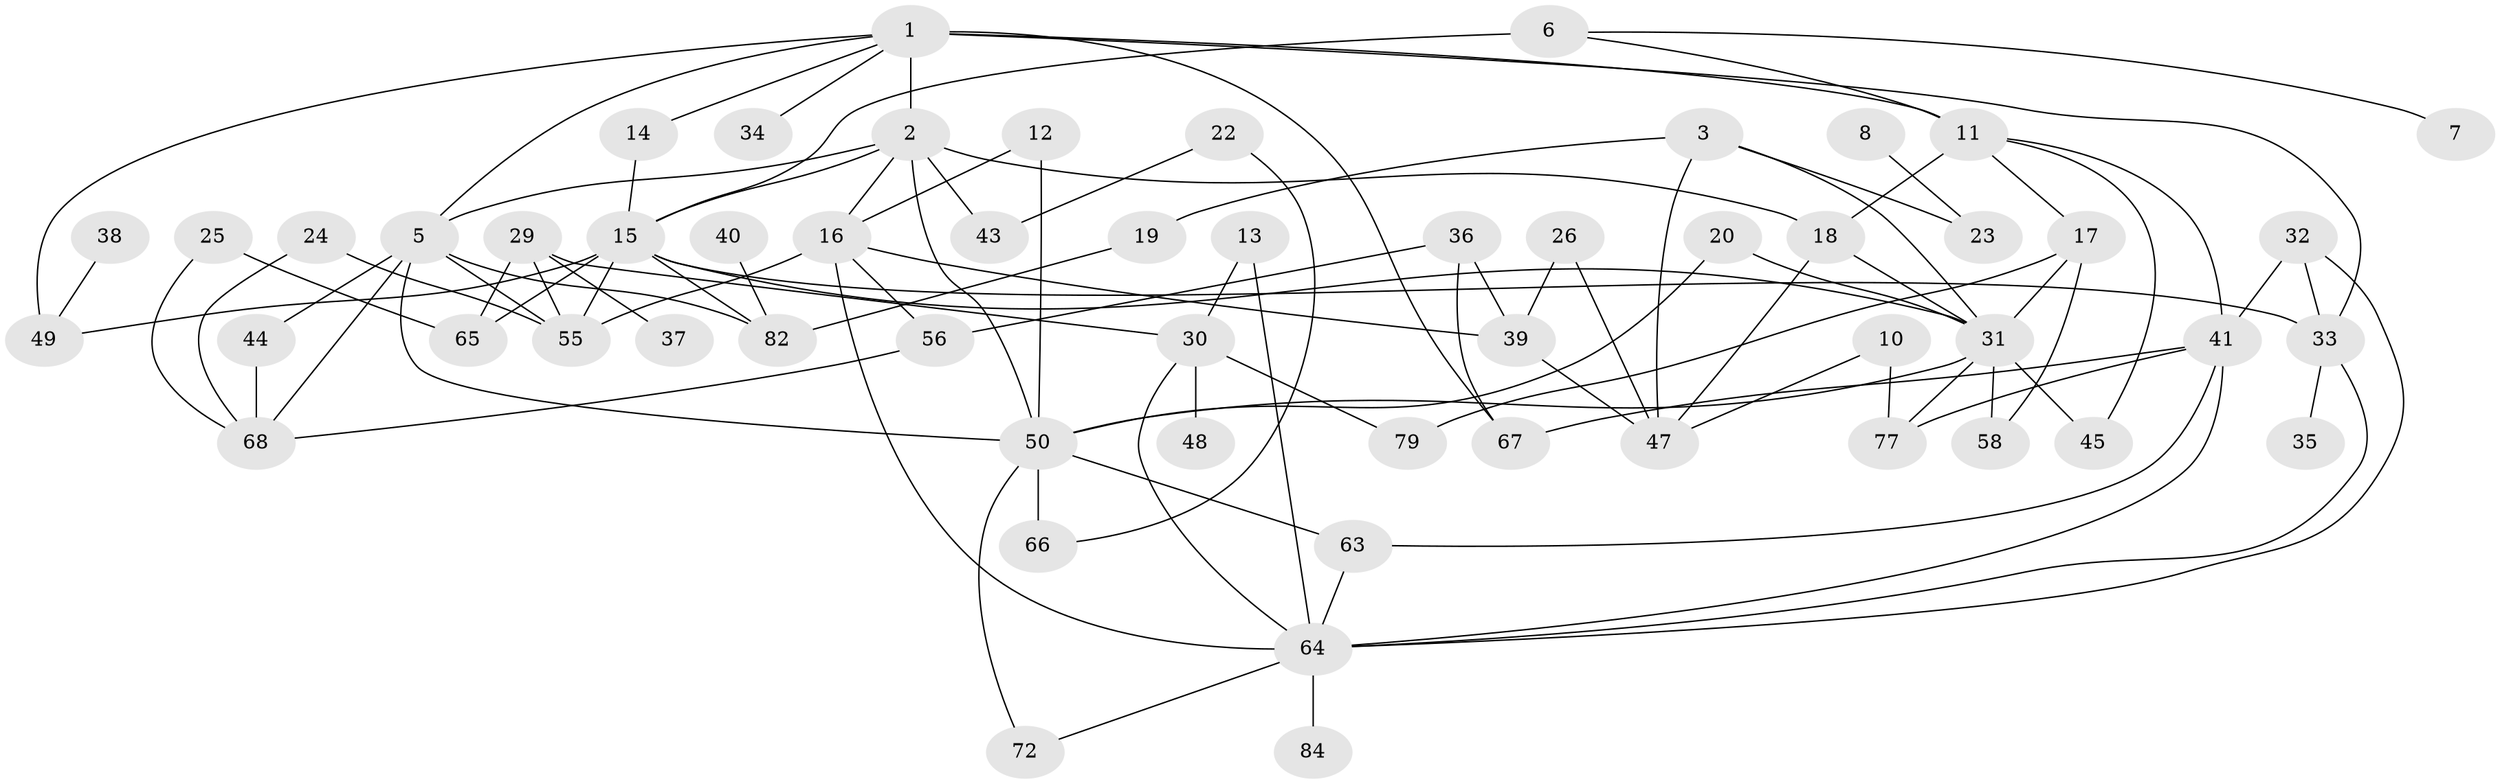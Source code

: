 // Generated by graph-tools (version 1.1) at 2025/23/03/03/25 07:23:25]
// undirected, 57 vertices, 98 edges
graph export_dot {
graph [start="1"]
  node [color=gray90,style=filled];
  1 [super="+9"];
  2 [super="+21"];
  3 [super="+4"];
  5 [super="+69"];
  6 [super="+52"];
  7;
  8 [super="+78"];
  10;
  11 [super="+27"];
  12 [super="+54"];
  13;
  14;
  15 [super="+61"];
  16 [super="+28"];
  17 [super="+46"];
  18 [super="+62"];
  19;
  20;
  22 [super="+60"];
  23;
  24 [super="+53"];
  25;
  26;
  29 [super="+57"];
  30 [super="+85"];
  31 [super="+80"];
  32 [super="+89"];
  33 [super="+76"];
  34;
  35;
  36;
  37;
  38;
  39 [super="+42"];
  40 [super="+73"];
  41 [super="+87"];
  43;
  44 [super="+81"];
  45 [super="+51"];
  47 [super="+75"];
  48;
  49 [super="+59"];
  50 [super="+83"];
  55;
  56 [super="+88"];
  58;
  63;
  64 [super="+71"];
  65 [super="+70"];
  66;
  67 [super="+74"];
  68 [super="+86"];
  72;
  77;
  79;
  82;
  84;
  1 -- 11 [weight=2];
  1 -- 14;
  1 -- 2;
  1 -- 67;
  1 -- 33;
  1 -- 5;
  1 -- 34;
  1 -- 49;
  2 -- 43;
  2 -- 5;
  2 -- 15;
  2 -- 50;
  2 -- 16;
  2 -- 18;
  3 -- 19;
  3 -- 31;
  3 -- 23;
  3 -- 47;
  5 -- 44;
  5 -- 55;
  5 -- 82;
  5 -- 50;
  5 -- 68;
  6 -- 7;
  6 -- 15 [weight=2];
  6 -- 11;
  8 -- 23;
  10 -- 77;
  10 -- 47;
  11 -- 18;
  11 -- 45;
  11 -- 17;
  11 -- 41;
  12 -- 16;
  12 -- 50;
  13 -- 30;
  13 -- 64;
  14 -- 15;
  15 -- 49;
  15 -- 55;
  15 -- 82;
  15 -- 31;
  15 -- 65;
  15 -- 33;
  16 -- 55;
  16 -- 56;
  16 -- 39;
  16 -- 64;
  17 -- 79;
  17 -- 58;
  17 -- 31;
  18 -- 31;
  18 -- 47;
  19 -- 82;
  20 -- 31;
  20 -- 50;
  22 -- 43;
  22 -- 66;
  24 -- 68;
  24 -- 55;
  25 -- 68;
  25 -- 65;
  26 -- 39;
  26 -- 47;
  29 -- 37;
  29 -- 65;
  29 -- 30;
  29 -- 55;
  30 -- 48;
  30 -- 79;
  30 -- 64;
  31 -- 45;
  31 -- 58;
  31 -- 77;
  31 -- 50;
  32 -- 33;
  32 -- 41;
  32 -- 64;
  33 -- 64;
  33 -- 35;
  36 -- 67;
  36 -- 39;
  36 -- 56;
  38 -- 49;
  39 -- 47 [weight=2];
  40 -- 82;
  41 -- 77;
  41 -- 67;
  41 -- 64;
  41 -- 63;
  44 -- 68 [weight=2];
  50 -- 66;
  50 -- 72;
  50 -- 63;
  56 -- 68;
  63 -- 64;
  64 -- 84;
  64 -- 72;
}

